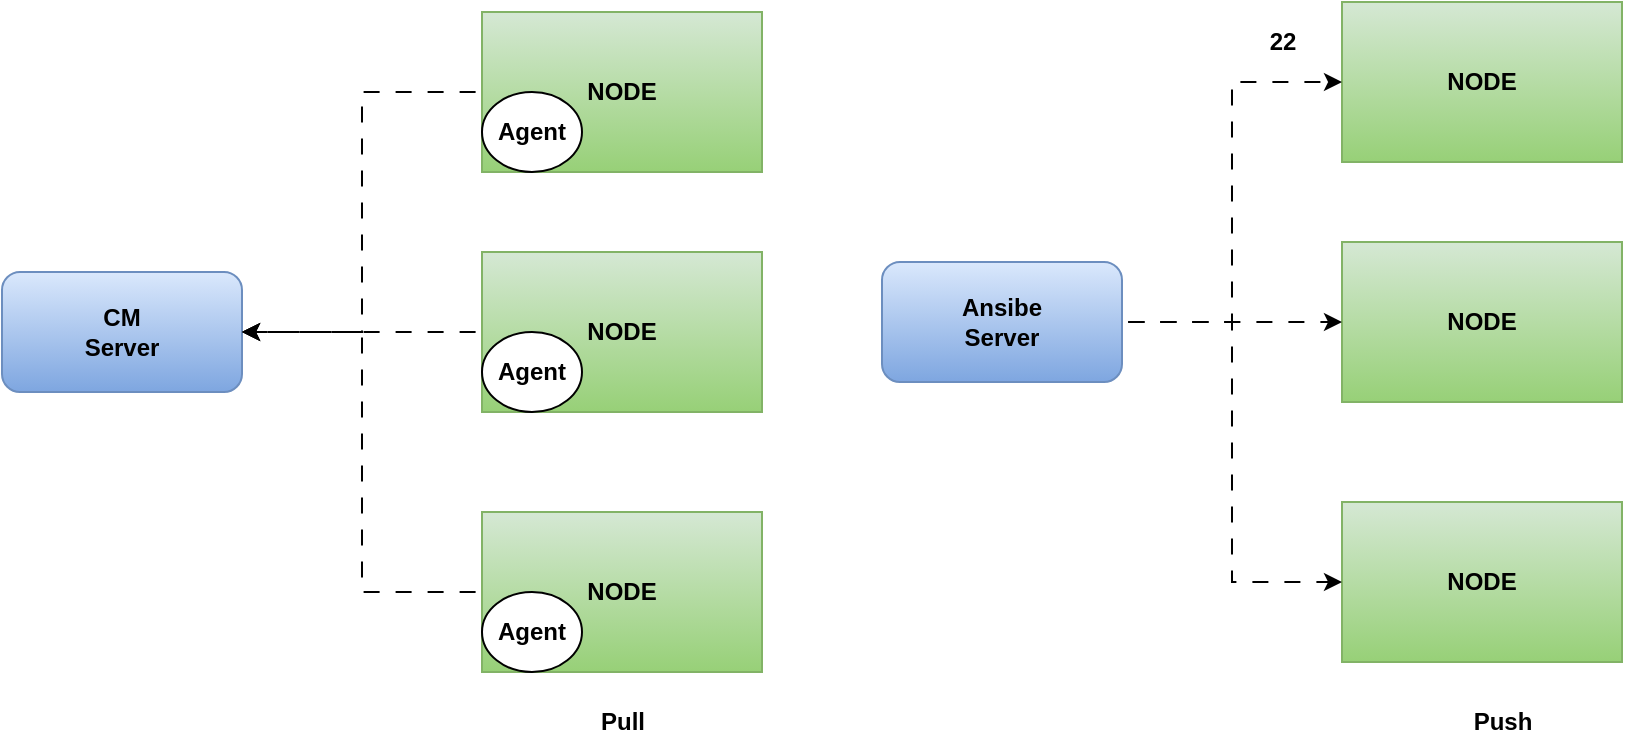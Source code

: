 <mxfile version="26.0.2">
  <diagram name="Page-1" id="ggI55vQS-Lxw6V_FFvXa">
    <mxGraphModel dx="1259" dy="686" grid="1" gridSize="10" guides="1" tooltips="1" connect="1" arrows="1" fold="1" page="1" pageScale="1" pageWidth="850" pageHeight="1100" math="0" shadow="0">
      <root>
        <mxCell id="0" />
        <mxCell id="1" parent="0" />
        <mxCell id="HaTAzY8a0Nn5AFpVN7uf-1" value="&lt;b&gt;CM&lt;br&gt;Server&lt;/b&gt;" style="rounded=1;whiteSpace=wrap;html=1;fillColor=#dae8fc;gradientColor=#7ea6e0;strokeColor=#6c8ebf;" vertex="1" parent="1">
          <mxGeometry x="40" y="170" width="120" height="60" as="geometry" />
        </mxCell>
        <mxCell id="HaTAzY8a0Nn5AFpVN7uf-22" style="edgeStyle=orthogonalEdgeStyle;rounded=0;orthogonalLoop=1;jettySize=auto;html=1;entryX=1;entryY=0.5;entryDx=0;entryDy=0;flowAnimation=1;" edge="1" parent="1" source="HaTAzY8a0Nn5AFpVN7uf-2" target="HaTAzY8a0Nn5AFpVN7uf-1">
          <mxGeometry relative="1" as="geometry" />
        </mxCell>
        <mxCell id="HaTAzY8a0Nn5AFpVN7uf-2" value="&lt;b&gt;NODE&lt;/b&gt;" style="rounded=0;whiteSpace=wrap;html=1;fillColor=#d5e8d4;gradientColor=#97d077;strokeColor=#82b366;" vertex="1" parent="1">
          <mxGeometry x="280" y="40" width="140" height="80" as="geometry" />
        </mxCell>
        <mxCell id="HaTAzY8a0Nn5AFpVN7uf-24" style="edgeStyle=orthogonalEdgeStyle;rounded=0;orthogonalLoop=1;jettySize=auto;html=1;entryX=1;entryY=0.5;entryDx=0;entryDy=0;flowAnimation=1;" edge="1" parent="1" source="HaTAzY8a0Nn5AFpVN7uf-4" target="HaTAzY8a0Nn5AFpVN7uf-1">
          <mxGeometry relative="1" as="geometry" />
        </mxCell>
        <mxCell id="HaTAzY8a0Nn5AFpVN7uf-4" value="&lt;b&gt;NODE&lt;/b&gt;" style="rounded=0;whiteSpace=wrap;html=1;fillColor=#d5e8d4;gradientColor=#97d077;strokeColor=#82b366;" vertex="1" parent="1">
          <mxGeometry x="280" y="290" width="140" height="80" as="geometry" />
        </mxCell>
        <mxCell id="HaTAzY8a0Nn5AFpVN7uf-23" style="edgeStyle=orthogonalEdgeStyle;rounded=0;orthogonalLoop=1;jettySize=auto;html=1;entryX=1;entryY=0.5;entryDx=0;entryDy=0;flowAnimation=1;" edge="1" parent="1" source="HaTAzY8a0Nn5AFpVN7uf-5" target="HaTAzY8a0Nn5AFpVN7uf-1">
          <mxGeometry relative="1" as="geometry" />
        </mxCell>
        <mxCell id="HaTAzY8a0Nn5AFpVN7uf-5" value="&lt;b&gt;NODE&lt;/b&gt;" style="rounded=0;whiteSpace=wrap;html=1;fillColor=#d5e8d4;gradientColor=#97d077;strokeColor=#82b366;" vertex="1" parent="1">
          <mxGeometry x="280" y="160" width="140" height="80" as="geometry" />
        </mxCell>
        <mxCell id="HaTAzY8a0Nn5AFpVN7uf-9" value="&lt;b&gt;Agent&lt;/b&gt;" style="ellipse;whiteSpace=wrap;html=1;" vertex="1" parent="1">
          <mxGeometry x="280" y="80" width="50" height="40" as="geometry" />
        </mxCell>
        <mxCell id="HaTAzY8a0Nn5AFpVN7uf-10" value="&lt;b&gt;Agent&lt;/b&gt;" style="ellipse;whiteSpace=wrap;html=1;" vertex="1" parent="1">
          <mxGeometry x="280" y="200" width="50" height="40" as="geometry" />
        </mxCell>
        <mxCell id="HaTAzY8a0Nn5AFpVN7uf-11" value="&lt;b&gt;Agent&lt;/b&gt;" style="ellipse;whiteSpace=wrap;html=1;" vertex="1" parent="1">
          <mxGeometry x="280" y="330" width="50" height="40" as="geometry" />
        </mxCell>
        <mxCell id="HaTAzY8a0Nn5AFpVN7uf-15" value="&lt;b&gt;NODE&lt;/b&gt;" style="rounded=0;whiteSpace=wrap;html=1;fillColor=#d5e8d4;gradientColor=#97d077;strokeColor=#82b366;" vertex="1" parent="1">
          <mxGeometry x="710" y="35" width="140" height="80" as="geometry" />
        </mxCell>
        <mxCell id="HaTAzY8a0Nn5AFpVN7uf-16" value="&lt;b&gt;NODE&lt;/b&gt;" style="rounded=0;whiteSpace=wrap;html=1;fillColor=#d5e8d4;gradientColor=#97d077;strokeColor=#82b366;" vertex="1" parent="1">
          <mxGeometry x="710" y="285" width="140" height="80" as="geometry" />
        </mxCell>
        <mxCell id="HaTAzY8a0Nn5AFpVN7uf-17" value="&lt;b&gt;NODE&lt;/b&gt;" style="rounded=0;whiteSpace=wrap;html=1;fillColor=#d5e8d4;gradientColor=#97d077;strokeColor=#82b366;" vertex="1" parent="1">
          <mxGeometry x="710" y="155" width="140" height="80" as="geometry" />
        </mxCell>
        <mxCell id="HaTAzY8a0Nn5AFpVN7uf-25" style="edgeStyle=orthogonalEdgeStyle;rounded=0;orthogonalLoop=1;jettySize=auto;html=1;entryX=0;entryY=0.5;entryDx=0;entryDy=0;flowAnimation=1;" edge="1" parent="1" source="HaTAzY8a0Nn5AFpVN7uf-21" target="HaTAzY8a0Nn5AFpVN7uf-15">
          <mxGeometry relative="1" as="geometry" />
        </mxCell>
        <mxCell id="HaTAzY8a0Nn5AFpVN7uf-26" style="edgeStyle=orthogonalEdgeStyle;rounded=0;orthogonalLoop=1;jettySize=auto;html=1;entryX=0;entryY=0.5;entryDx=0;entryDy=0;flowAnimation=1;" edge="1" parent="1" source="HaTAzY8a0Nn5AFpVN7uf-21" target="HaTAzY8a0Nn5AFpVN7uf-17">
          <mxGeometry relative="1" as="geometry" />
        </mxCell>
        <mxCell id="HaTAzY8a0Nn5AFpVN7uf-27" style="edgeStyle=orthogonalEdgeStyle;rounded=0;orthogonalLoop=1;jettySize=auto;html=1;entryX=0;entryY=0.5;entryDx=0;entryDy=0;flowAnimation=1;" edge="1" parent="1" source="HaTAzY8a0Nn5AFpVN7uf-21" target="HaTAzY8a0Nn5AFpVN7uf-16">
          <mxGeometry relative="1" as="geometry" />
        </mxCell>
        <mxCell id="HaTAzY8a0Nn5AFpVN7uf-21" value="&lt;b&gt;Ansibe&lt;br&gt;Server&lt;/b&gt;" style="rounded=1;whiteSpace=wrap;html=1;fillColor=#dae8fc;gradientColor=#7ea6e0;strokeColor=#6c8ebf;" vertex="1" parent="1">
          <mxGeometry x="480" y="165" width="120" height="60" as="geometry" />
        </mxCell>
        <mxCell id="HaTAzY8a0Nn5AFpVN7uf-28" value="&lt;b&gt;Pull&lt;/b&gt;" style="text;html=1;align=center;verticalAlign=middle;resizable=0;points=[];autosize=1;strokeColor=none;fillColor=none;" vertex="1" parent="1">
          <mxGeometry x="325" y="380" width="50" height="30" as="geometry" />
        </mxCell>
        <mxCell id="HaTAzY8a0Nn5AFpVN7uf-29" value="&lt;b&gt;Push&lt;/b&gt;" style="text;html=1;align=center;verticalAlign=middle;resizable=0;points=[];autosize=1;strokeColor=none;fillColor=none;" vertex="1" parent="1">
          <mxGeometry x="765" y="380" width="50" height="30" as="geometry" />
        </mxCell>
        <mxCell id="HaTAzY8a0Nn5AFpVN7uf-30" value="&lt;b&gt;22&lt;/b&gt;" style="text;html=1;align=center;verticalAlign=middle;resizable=0;points=[];autosize=1;strokeColor=none;fillColor=none;" vertex="1" parent="1">
          <mxGeometry x="660" y="40" width="40" height="30" as="geometry" />
        </mxCell>
      </root>
    </mxGraphModel>
  </diagram>
</mxfile>
